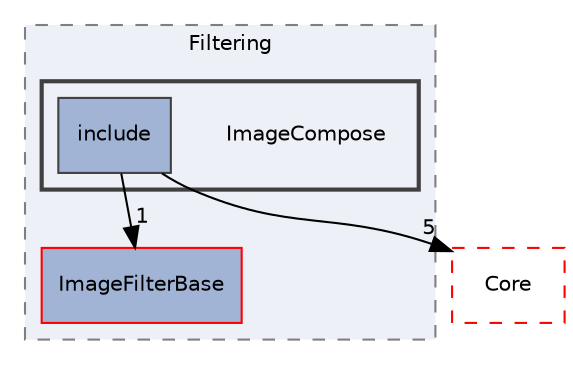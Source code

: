 digraph "ImageCompose"
{
 // LATEX_PDF_SIZE
  edge [fontname="Helvetica",fontsize="10",labelfontname="Helvetica",labelfontsize="10"];
  node [fontname="Helvetica",fontsize="10",shape=record];
  compound=true
  subgraph clusterdir_6724b11ef9ad676a0a0c31463bff1d93 {
    graph [ bgcolor="#edf0f7", pencolor="grey50", style="filled,dashed,", label="Filtering", fontname="Helvetica", fontsize="10", URL="dir_6724b11ef9ad676a0a0c31463bff1d93.html"]
  dir_a5e0762988512223861a3264c6133bea [shape=box, label="ImageFilterBase", style="filled,", fillcolor="#a2b4d6", color="red", URL="dir_a5e0762988512223861a3264c6133bea.html"];
  subgraph clusterdir_615fc82832f75c4199d24f578f6ce9c7 {
    graph [ bgcolor="#edf0f7", pencolor="grey25", style="filled,bold,", label="", fontname="Helvetica", fontsize="10", URL="dir_615fc82832f75c4199d24f578f6ce9c7.html"]
    dir_615fc82832f75c4199d24f578f6ce9c7 [shape=plaintext, label="ImageCompose"];
  dir_f181563c157e8593a82b5daf6cbe39b6 [shape=box, label="include", style="filled,", fillcolor="#a2b4d6", color="grey25", URL="dir_f181563c157e8593a82b5daf6cbe39b6.html"];
  }
  }
  dir_cac7f9cecb9aa42a0bd05452dddd8a21 [shape=box, label="Core", style="dashed,", fillcolor="#edf0f7", color="red", URL="dir_cac7f9cecb9aa42a0bd05452dddd8a21.html"];
  dir_f181563c157e8593a82b5daf6cbe39b6->dir_a5e0762988512223861a3264c6133bea [headlabel="1", labeldistance=1.5 headhref="dir_000092_000050.html"];
  dir_f181563c157e8593a82b5daf6cbe39b6->dir_cac7f9cecb9aa42a0bd05452dddd8a21 [headlabel="5", labeldistance=1.5 headhref="dir_000092_000014.html"];
}

